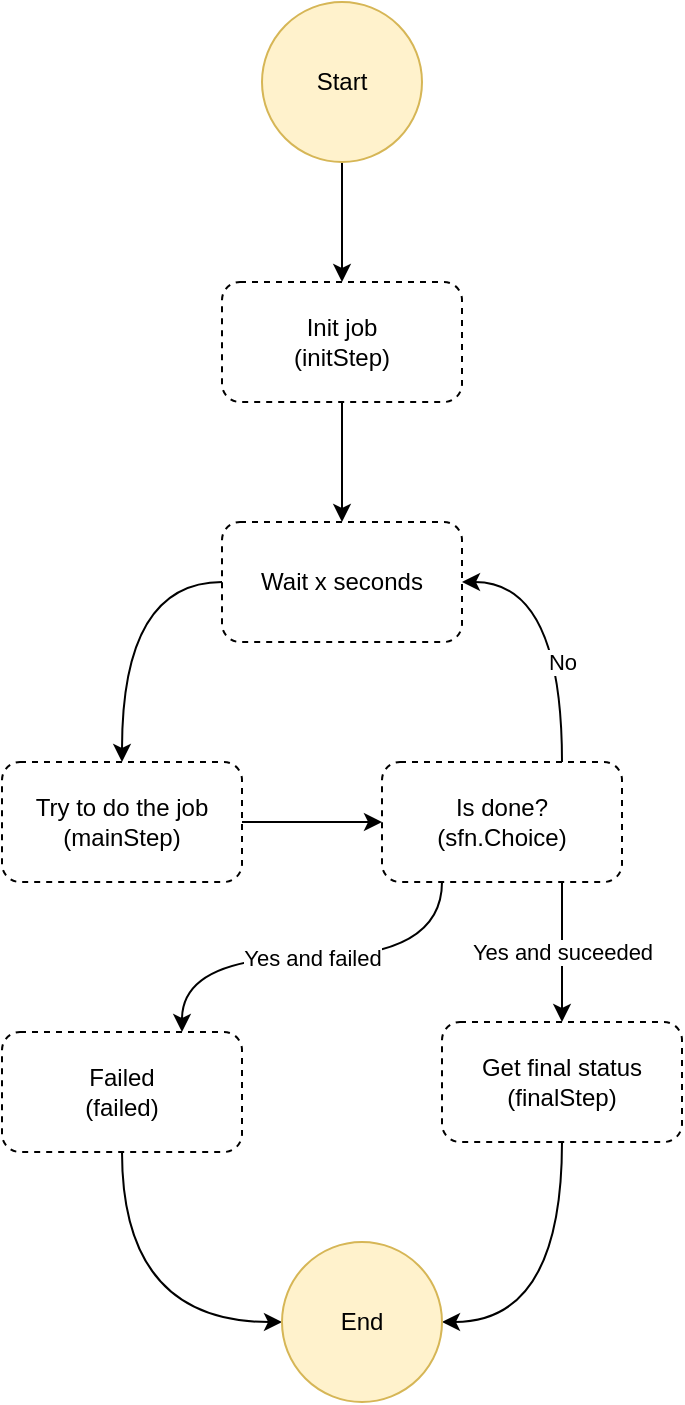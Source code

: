 <mxfile version="14.1.8" type="device"><diagram id="C5RBs43oDa-KdzZeNtuy" name="Page-1"><mxGraphModel dx="1106" dy="1003" grid="1" gridSize="10" guides="1" tooltips="1" connect="1" arrows="1" fold="1" page="1" pageScale="1" pageWidth="827" pageHeight="1169" math="0" shadow="0"><root><mxCell id="WIyWlLk6GJQsqaUBKTNV-0"/><mxCell id="WIyWlLk6GJQsqaUBKTNV-1" parent="WIyWlLk6GJQsqaUBKTNV-0"/><mxCell id="E7PGXSVBVAAXkT0VLh53-2" style="edgeStyle=orthogonalEdgeStyle;rounded=0;orthogonalLoop=1;jettySize=auto;html=1;exitX=0.5;exitY=1;exitDx=0;exitDy=0;" edge="1" parent="WIyWlLk6GJQsqaUBKTNV-1" source="E7PGXSVBVAAXkT0VLh53-0" target="E7PGXSVBVAAXkT0VLh53-1"><mxGeometry relative="1" as="geometry"/></mxCell><mxCell id="E7PGXSVBVAAXkT0VLh53-0" value="Start" style="ellipse;whiteSpace=wrap;html=1;aspect=fixed;fillColor=#fff2cc;strokeColor=#d6b656;" vertex="1" parent="WIyWlLk6GJQsqaUBKTNV-1"><mxGeometry x="230" y="10" width="80" height="80" as="geometry"/></mxCell><mxCell id="E7PGXSVBVAAXkT0VLh53-4" value="" style="edgeStyle=orthogonalEdgeStyle;rounded=0;orthogonalLoop=1;jettySize=auto;html=1;" edge="1" parent="WIyWlLk6GJQsqaUBKTNV-1" source="E7PGXSVBVAAXkT0VLh53-1" target="E7PGXSVBVAAXkT0VLh53-3"><mxGeometry relative="1" as="geometry"/></mxCell><mxCell id="E7PGXSVBVAAXkT0VLh53-1" value="Init job&lt;br&gt;(initStep)" style="rounded=1;whiteSpace=wrap;html=1;dashed=1;" vertex="1" parent="WIyWlLk6GJQsqaUBKTNV-1"><mxGeometry x="210" y="150" width="120" height="60" as="geometry"/></mxCell><mxCell id="E7PGXSVBVAAXkT0VLh53-6" style="edgeStyle=orthogonalEdgeStyle;rounded=0;orthogonalLoop=1;jettySize=auto;html=1;exitX=0;exitY=0.5;exitDx=0;exitDy=0;entryX=0.5;entryY=0;entryDx=0;entryDy=0;curved=1;" edge="1" parent="WIyWlLk6GJQsqaUBKTNV-1" source="E7PGXSVBVAAXkT0VLh53-3" target="E7PGXSVBVAAXkT0VLh53-5"><mxGeometry relative="1" as="geometry"/></mxCell><mxCell id="E7PGXSVBVAAXkT0VLh53-3" value="Wait x seconds" style="rounded=1;whiteSpace=wrap;html=1;dashed=1;" vertex="1" parent="WIyWlLk6GJQsqaUBKTNV-1"><mxGeometry x="210" y="270" width="120" height="60" as="geometry"/></mxCell><mxCell id="E7PGXSVBVAAXkT0VLh53-8" style="edgeStyle=orthogonalEdgeStyle;curved=1;rounded=0;orthogonalLoop=1;jettySize=auto;html=1;exitX=1;exitY=0.5;exitDx=0;exitDy=0;entryX=0;entryY=0.5;entryDx=0;entryDy=0;" edge="1" parent="WIyWlLk6GJQsqaUBKTNV-1" source="E7PGXSVBVAAXkT0VLh53-5" target="E7PGXSVBVAAXkT0VLh53-7"><mxGeometry relative="1" as="geometry"/></mxCell><mxCell id="E7PGXSVBVAAXkT0VLh53-5" value="Try to do the job&lt;br&gt;(mainStep)" style="rounded=1;whiteSpace=wrap;html=1;dashed=1;" vertex="1" parent="WIyWlLk6GJQsqaUBKTNV-1"><mxGeometry x="100" y="390" width="120" height="60" as="geometry"/></mxCell><mxCell id="E7PGXSVBVAAXkT0VLh53-9" value="No" style="edgeStyle=orthogonalEdgeStyle;curved=1;rounded=0;orthogonalLoop=1;jettySize=auto;html=1;exitX=0.75;exitY=0;exitDx=0;exitDy=0;entryX=1;entryY=0.5;entryDx=0;entryDy=0;" edge="1" parent="WIyWlLk6GJQsqaUBKTNV-1" source="E7PGXSVBVAAXkT0VLh53-7" target="E7PGXSVBVAAXkT0VLh53-3"><mxGeometry x="-0.286" relative="1" as="geometry"><mxPoint as="offset"/></mxGeometry></mxCell><mxCell id="E7PGXSVBVAAXkT0VLh53-11" value="Yes and failed" style="edgeStyle=orthogonalEdgeStyle;curved=1;rounded=0;orthogonalLoop=1;jettySize=auto;html=1;exitX=0.25;exitY=1;exitDx=0;exitDy=0;entryX=0.75;entryY=0;entryDx=0;entryDy=0;" edge="1" parent="WIyWlLk6GJQsqaUBKTNV-1" source="E7PGXSVBVAAXkT0VLh53-7" target="E7PGXSVBVAAXkT0VLh53-10"><mxGeometry relative="1" as="geometry"/></mxCell><mxCell id="E7PGXSVBVAAXkT0VLh53-13" value="Yes and suceeded" style="edgeStyle=orthogonalEdgeStyle;curved=1;rounded=0;orthogonalLoop=1;jettySize=auto;html=1;exitX=0.75;exitY=1;exitDx=0;exitDy=0;entryX=0.5;entryY=0;entryDx=0;entryDy=0;" edge="1" parent="WIyWlLk6GJQsqaUBKTNV-1" source="E7PGXSVBVAAXkT0VLh53-7" target="E7PGXSVBVAAXkT0VLh53-12"><mxGeometry relative="1" as="geometry"/></mxCell><mxCell id="E7PGXSVBVAAXkT0VLh53-7" value="Is done?&lt;br&gt;(sfn.Choice)&lt;br&gt;" style="rounded=1;whiteSpace=wrap;html=1;dashed=1;" vertex="1" parent="WIyWlLk6GJQsqaUBKTNV-1"><mxGeometry x="290" y="390" width="120" height="60" as="geometry"/></mxCell><mxCell id="E7PGXSVBVAAXkT0VLh53-15" style="edgeStyle=orthogonalEdgeStyle;curved=1;rounded=0;orthogonalLoop=1;jettySize=auto;html=1;entryX=0;entryY=0.5;entryDx=0;entryDy=0;exitX=0.5;exitY=1;exitDx=0;exitDy=0;" edge="1" parent="WIyWlLk6GJQsqaUBKTNV-1" source="E7PGXSVBVAAXkT0VLh53-10" target="E7PGXSVBVAAXkT0VLh53-14"><mxGeometry relative="1" as="geometry"/></mxCell><mxCell id="E7PGXSVBVAAXkT0VLh53-10" value="Failed&lt;br&gt;(failed)" style="rounded=1;whiteSpace=wrap;html=1;dashed=1;" vertex="1" parent="WIyWlLk6GJQsqaUBKTNV-1"><mxGeometry x="100" y="525" width="120" height="60" as="geometry"/></mxCell><mxCell id="E7PGXSVBVAAXkT0VLh53-16" style="edgeStyle=orthogonalEdgeStyle;curved=1;rounded=0;orthogonalLoop=1;jettySize=auto;html=1;exitX=0.5;exitY=1;exitDx=0;exitDy=0;entryX=1;entryY=0.5;entryDx=0;entryDy=0;" edge="1" parent="WIyWlLk6GJQsqaUBKTNV-1" source="E7PGXSVBVAAXkT0VLh53-12" target="E7PGXSVBVAAXkT0VLh53-14"><mxGeometry relative="1" as="geometry"/></mxCell><mxCell id="E7PGXSVBVAAXkT0VLh53-12" value="Get final status&lt;br&gt;(finalStep)" style="rounded=1;whiteSpace=wrap;html=1;dashed=1;" vertex="1" parent="WIyWlLk6GJQsqaUBKTNV-1"><mxGeometry x="320" y="520" width="120" height="60" as="geometry"/></mxCell><mxCell id="E7PGXSVBVAAXkT0VLh53-14" value="End" style="ellipse;whiteSpace=wrap;html=1;aspect=fixed;fillColor=#fff2cc;strokeColor=#d6b656;" vertex="1" parent="WIyWlLk6GJQsqaUBKTNV-1"><mxGeometry x="240" y="630" width="80" height="80" as="geometry"/></mxCell></root></mxGraphModel></diagram></mxfile>